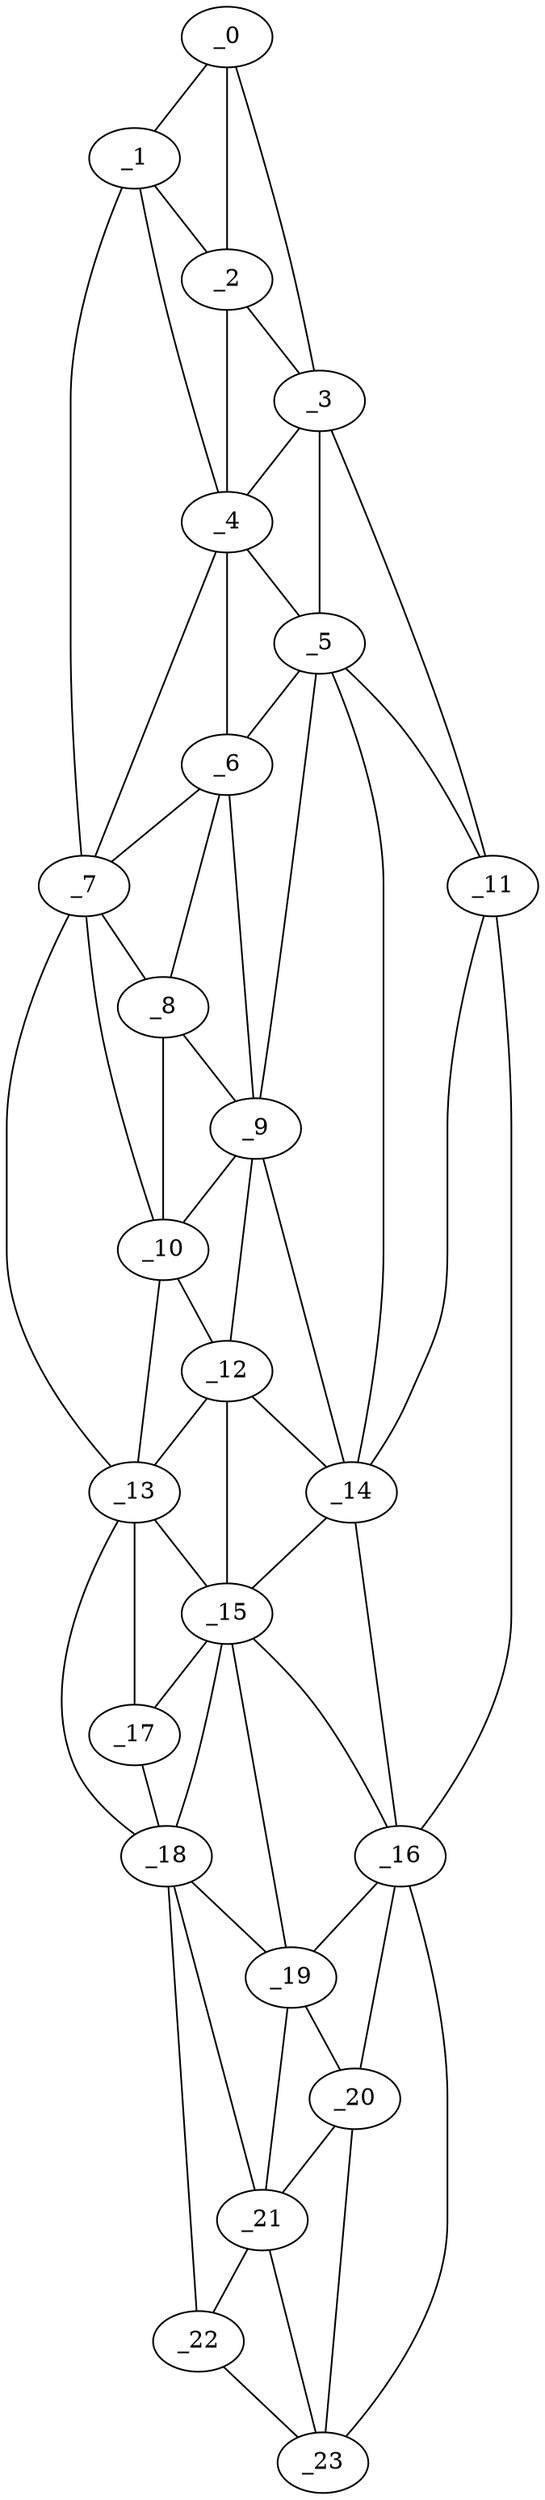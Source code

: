 graph "obj6__40.gxl" {
	_0	 [x=5,
		y=64];
	_1	 [x=6,
		y=53];
	_0 -- _1	 [valence=1];
	_2	 [x=16,
		y=59];
	_0 -- _2	 [valence=1];
	_3	 [x=25,
		y=71];
	_0 -- _3	 [valence=1];
	_1 -- _2	 [valence=2];
	_4	 [x=31,
		y=51];
	_1 -- _4	 [valence=1];
	_7	 [x=45,
		y=40];
	_1 -- _7	 [valence=1];
	_2 -- _3	 [valence=2];
	_2 -- _4	 [valence=1];
	_3 -- _4	 [valence=2];
	_5	 [x=38,
		y=62];
	_3 -- _5	 [valence=1];
	_11	 [x=63,
		y=83];
	_3 -- _11	 [valence=1];
	_4 -- _5	 [valence=1];
	_6	 [x=39,
		y=51];
	_4 -- _6	 [valence=2];
	_4 -- _7	 [valence=1];
	_5 -- _6	 [valence=2];
	_9	 [x=47,
		y=57];
	_5 -- _9	 [valence=2];
	_5 -- _11	 [valence=2];
	_14	 [x=66,
		y=74];
	_5 -- _14	 [valence=2];
	_6 -- _7	 [valence=1];
	_8	 [x=45,
		y=48];
	_6 -- _8	 [valence=2];
	_6 -- _9	 [valence=2];
	_7 -- _8	 [valence=2];
	_10	 [x=53,
		y=45];
	_7 -- _10	 [valence=2];
	_13	 [x=66,
		y=44];
	_7 -- _13	 [valence=1];
	_8 -- _9	 [valence=2];
	_8 -- _10	 [valence=2];
	_9 -- _10	 [valence=2];
	_12	 [x=64,
		y=62];
	_9 -- _12	 [valence=1];
	_9 -- _14	 [valence=1];
	_10 -- _12	 [valence=2];
	_10 -- _13	 [valence=1];
	_11 -- _14	 [valence=2];
	_16	 [x=84,
		y=85];
	_11 -- _16	 [valence=1];
	_12 -- _13	 [valence=2];
	_12 -- _14	 [valence=2];
	_15	 [x=82,
		y=60];
	_12 -- _15	 [valence=2];
	_13 -- _15	 [valence=2];
	_17	 [x=85,
		y=51];
	_13 -- _17	 [valence=1];
	_18	 [x=98,
		y=53];
	_13 -- _18	 [valence=1];
	_14 -- _15	 [valence=2];
	_14 -- _16	 [valence=1];
	_15 -- _16	 [valence=2];
	_15 -- _17	 [valence=2];
	_15 -- _18	 [valence=1];
	_19	 [x=102,
		y=65];
	_15 -- _19	 [valence=2];
	_16 -- _19	 [valence=1];
	_20	 [x=110,
		y=76];
	_16 -- _20	 [valence=2];
	_23	 [x=125,
		y=72];
	_16 -- _23	 [valence=1];
	_17 -- _18	 [valence=2];
	_18 -- _19	 [valence=2];
	_21	 [x=113,
		y=63];
	_18 -- _21	 [valence=2];
	_22	 [x=123,
		y=62];
	_18 -- _22	 [valence=1];
	_19 -- _20	 [valence=2];
	_19 -- _21	 [valence=2];
	_20 -- _21	 [valence=1];
	_20 -- _23	 [valence=1];
	_21 -- _22	 [valence=2];
	_21 -- _23	 [valence=2];
	_22 -- _23	 [valence=1];
}
